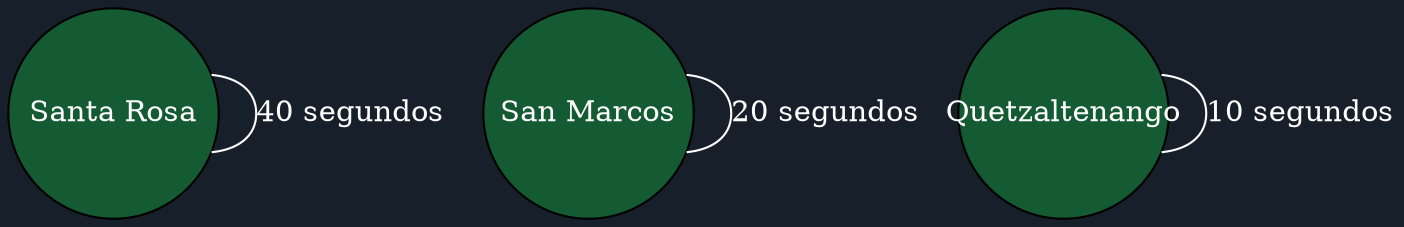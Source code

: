 graph Ruta {
  bgcolor="#17202a";
  node [style=filled, fillcolor="#145a32", fontcolor="white", shape=circle, width=1.4, fixedsize=true];
  edge [color="white", fontcolor="white"];
  "Santa Rosa" -- "Santa Rosa" [label="40 segundos"];
  "San Marcos" -- "San Marcos" [label="20 segundos"];
  "Quetzaltenango" -- "Quetzaltenango" [label="10 segundos"];
}